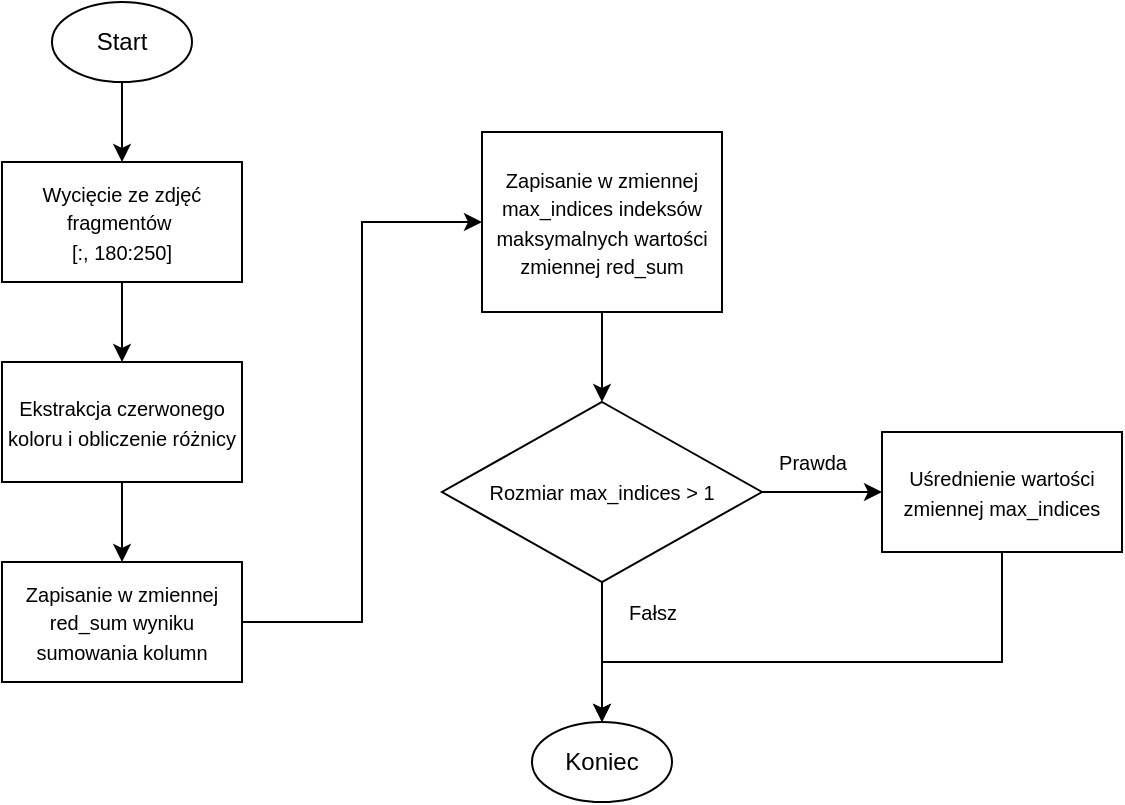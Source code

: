 <mxfile>
    <diagram name="Page-1" id="8M1xKWCAQ7MhnffAVUwa">
        <mxGraphModel dx="597" dy="607" grid="1" gridSize="10" guides="1" tooltips="1" connect="1" arrows="1" fold="1" page="1" pageScale="1" pageWidth="850" pageHeight="1100" math="0" shadow="0">
            <root>
                <mxCell id="0"/>
                <mxCell id="1" parent="0"/>
                <mxCell id="5NsUEreVqrrax85c_VYe-10" style="edgeStyle=orthogonalEdgeStyle;rounded=0;orthogonalLoop=1;jettySize=auto;html=1;entryX=0.5;entryY=0;entryDx=0;entryDy=0;" parent="1" source="5NsUEreVqrrax85c_VYe-1" target="5NsUEreVqrrax85c_VYe-2" edge="1">
                    <mxGeometry relative="1" as="geometry"/>
                </mxCell>
                <mxCell id="5NsUEreVqrrax85c_VYe-1" value="&lt;font&gt;Start&lt;/font&gt;" style="ellipse;whiteSpace=wrap;html=1;" parent="1" vertex="1">
                    <mxGeometry x="105" y="80" width="70" height="40" as="geometry"/>
                </mxCell>
                <mxCell id="5NsUEreVqrrax85c_VYe-22" style="edgeStyle=orthogonalEdgeStyle;rounded=0;orthogonalLoop=1;jettySize=auto;html=1;entryX=0.5;entryY=0;entryDx=0;entryDy=0;" parent="1" source="5NsUEreVqrrax85c_VYe-2" target="5NsUEreVqrrax85c_VYe-4" edge="1">
                    <mxGeometry relative="1" as="geometry"/>
                </mxCell>
                <mxCell id="5NsUEreVqrrax85c_VYe-2" value="&lt;div&gt;&lt;font style=&quot;font-size: 10px;&quot;&gt;Wycięcie ze zdjęć fragmentów&amp;nbsp;&lt;/font&gt;&lt;/div&gt;&lt;div&gt;&lt;font style=&quot;font-size: 10px;&quot;&gt;[:, 180:250]&lt;/font&gt;&lt;/div&gt;" style="rounded=0;whiteSpace=wrap;html=1;" parent="1" vertex="1">
                    <mxGeometry x="80" y="160" width="120" height="60" as="geometry"/>
                </mxCell>
                <mxCell id="5NsUEreVqrrax85c_VYe-13" style="edgeStyle=orthogonalEdgeStyle;rounded=0;orthogonalLoop=1;jettySize=auto;html=1;entryX=0.5;entryY=0;entryDx=0;entryDy=0;exitX=0.5;exitY=1;exitDx=0;exitDy=0;" parent="1" source="5NsUEreVqrrax85c_VYe-4" target="5NsUEreVqrrax85c_VYe-5" edge="1">
                    <mxGeometry relative="1" as="geometry"/>
                </mxCell>
                <mxCell id="5NsUEreVqrrax85c_VYe-4" value="&lt;div&gt;&lt;font style=&quot;font-size: 10px;&quot;&gt;Ekstrakcja czerwonego koloru i obliczenie różnicy&lt;/font&gt;&lt;/div&gt;" style="rounded=0;whiteSpace=wrap;html=1;" parent="1" vertex="1">
                    <mxGeometry x="80" y="260" width="120" height="60" as="geometry"/>
                </mxCell>
                <mxCell id="5NsUEreVqrrax85c_VYe-54" style="edgeStyle=orthogonalEdgeStyle;rounded=0;orthogonalLoop=1;jettySize=auto;html=1;entryX=0;entryY=0.5;entryDx=0;entryDy=0;" parent="1" source="5NsUEreVqrrax85c_VYe-5" target="5NsUEreVqrrax85c_VYe-53" edge="1">
                    <mxGeometry relative="1" as="geometry"/>
                </mxCell>
                <mxCell id="5NsUEreVqrrax85c_VYe-5" value="&lt;font style=&quot;font-size: 10px;&quot;&gt;Zapisanie w zmiennej red_sum&lt;/font&gt;&lt;font style=&quot;font-size: 10px;&quot;&gt; wyniku sumowania kolumn &lt;br&gt;&lt;/font&gt;" style="rounded=0;whiteSpace=wrap;html=1;" parent="1" vertex="1">
                    <mxGeometry x="80" y="360" width="120" height="60" as="geometry"/>
                </mxCell>
                <mxCell id="5NsUEreVqrrax85c_VYe-24" style="edgeStyle=orthogonalEdgeStyle;rounded=0;orthogonalLoop=1;jettySize=auto;html=1;entryX=0.5;entryY=0;entryDx=0;entryDy=0;exitX=0.5;exitY=1;exitDx=0;exitDy=0;" parent="1" source="5NsUEreVqrrax85c_VYe-52" target="5NsUEreVqrrax85c_VYe-23" edge="1">
                    <mxGeometry relative="1" as="geometry">
                        <mxPoint x="140" y="590" as="sourcePoint"/>
                    </mxGeometry>
                </mxCell>
                <mxCell id="5NsUEreVqrrax85c_VYe-23" value="Koniec" style="ellipse;whiteSpace=wrap;html=1;" parent="1" vertex="1">
                    <mxGeometry x="345" y="440" width="70" height="40" as="geometry"/>
                </mxCell>
                <mxCell id="5NsUEreVqrrax85c_VYe-27" value="&lt;font style=&quot;font-size: 10px;&quot;&gt;Fałsz&lt;/font&gt;" style="text;html=1;align=center;verticalAlign=middle;resizable=0;points=[];autosize=1;strokeColor=none;fillColor=none;" parent="1" vertex="1">
                    <mxGeometry x="380" y="370" width="50" height="30" as="geometry"/>
                </mxCell>
                <mxCell id="5NsUEreVqrrax85c_VYe-57" style="edgeStyle=orthogonalEdgeStyle;rounded=0;orthogonalLoop=1;jettySize=auto;html=1;entryX=0;entryY=0.5;entryDx=0;entryDy=0;" parent="1" source="5NsUEreVqrrax85c_VYe-52" target="5NsUEreVqrrax85c_VYe-56" edge="1">
                    <mxGeometry relative="1" as="geometry"/>
                </mxCell>
                <mxCell id="5NsUEreVqrrax85c_VYe-52" value="&lt;font style=&quot;font-size: 10px;&quot;&gt;Rozmiar max_indices &amp;gt; 1&lt;/font&gt;" style="rhombus;whiteSpace=wrap;html=1;" parent="1" vertex="1">
                    <mxGeometry x="300" y="280" width="160" height="90" as="geometry"/>
                </mxCell>
                <mxCell id="5NsUEreVqrrax85c_VYe-55" style="edgeStyle=orthogonalEdgeStyle;rounded=0;orthogonalLoop=1;jettySize=auto;html=1;entryX=0.5;entryY=0;entryDx=0;entryDy=0;" parent="1" source="5NsUEreVqrrax85c_VYe-53" target="5NsUEreVqrrax85c_VYe-52" edge="1">
                    <mxGeometry relative="1" as="geometry"/>
                </mxCell>
                <mxCell id="5NsUEreVqrrax85c_VYe-53" value="&lt;font style=&quot;font-size: 10px;&quot;&gt;Zapisanie w zmiennej max_indices&lt;/font&gt;&lt;font style=&quot;font-size: 10px;&quot;&gt; indeksów maksymalnych wartości zmiennej red_sum&lt;br&gt;&lt;/font&gt;" style="rounded=0;whiteSpace=wrap;html=1;" parent="1" vertex="1">
                    <mxGeometry x="320" y="145" width="120" height="90" as="geometry"/>
                </mxCell>
                <mxCell id="5NsUEreVqrrax85c_VYe-59" style="edgeStyle=orthogonalEdgeStyle;rounded=0;orthogonalLoop=1;jettySize=auto;html=1;entryX=0.5;entryY=0;entryDx=0;entryDy=0;" parent="1" source="5NsUEreVqrrax85c_VYe-56" target="5NsUEreVqrrax85c_VYe-23" edge="1">
                    <mxGeometry relative="1" as="geometry">
                        <Array as="points">
                            <mxPoint x="580" y="410"/>
                            <mxPoint x="380" y="410"/>
                        </Array>
                    </mxGeometry>
                </mxCell>
                <mxCell id="5NsUEreVqrrax85c_VYe-56" value="&lt;font style=&quot;font-size: 10px;&quot;&gt;Uśrednienie wartości zmiennej max_indices&lt;br&gt;&lt;/font&gt;" style="rounded=0;whiteSpace=wrap;html=1;" parent="1" vertex="1">
                    <mxGeometry x="520" y="295" width="120" height="60" as="geometry"/>
                </mxCell>
                <mxCell id="5NsUEreVqrrax85c_VYe-58" value="&lt;font style=&quot;font-size: 10px;&quot;&gt;Prawda&lt;/font&gt;" style="text;html=1;align=center;verticalAlign=middle;resizable=0;points=[];autosize=1;strokeColor=none;fillColor=none;" parent="1" vertex="1">
                    <mxGeometry x="455" y="295" width="60" height="30" as="geometry"/>
                </mxCell>
            </root>
        </mxGraphModel>
    </diagram>
</mxfile>